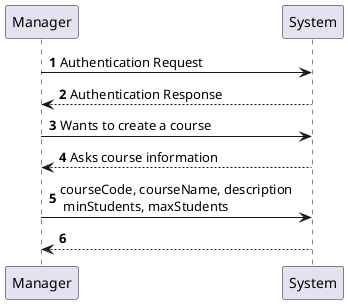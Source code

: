 @startuml
'https://plantuml.com/sequence-diagram

autonumber

Manager -> System: Authentication Request
System --> Manager: Authentication Response

Manager -> System: Wants to create a course
System --> Manager :Asks course information

System <- Manager: courseCode, courseName, description \n minStudents, maxStudents

System --> Manager:

@enduml